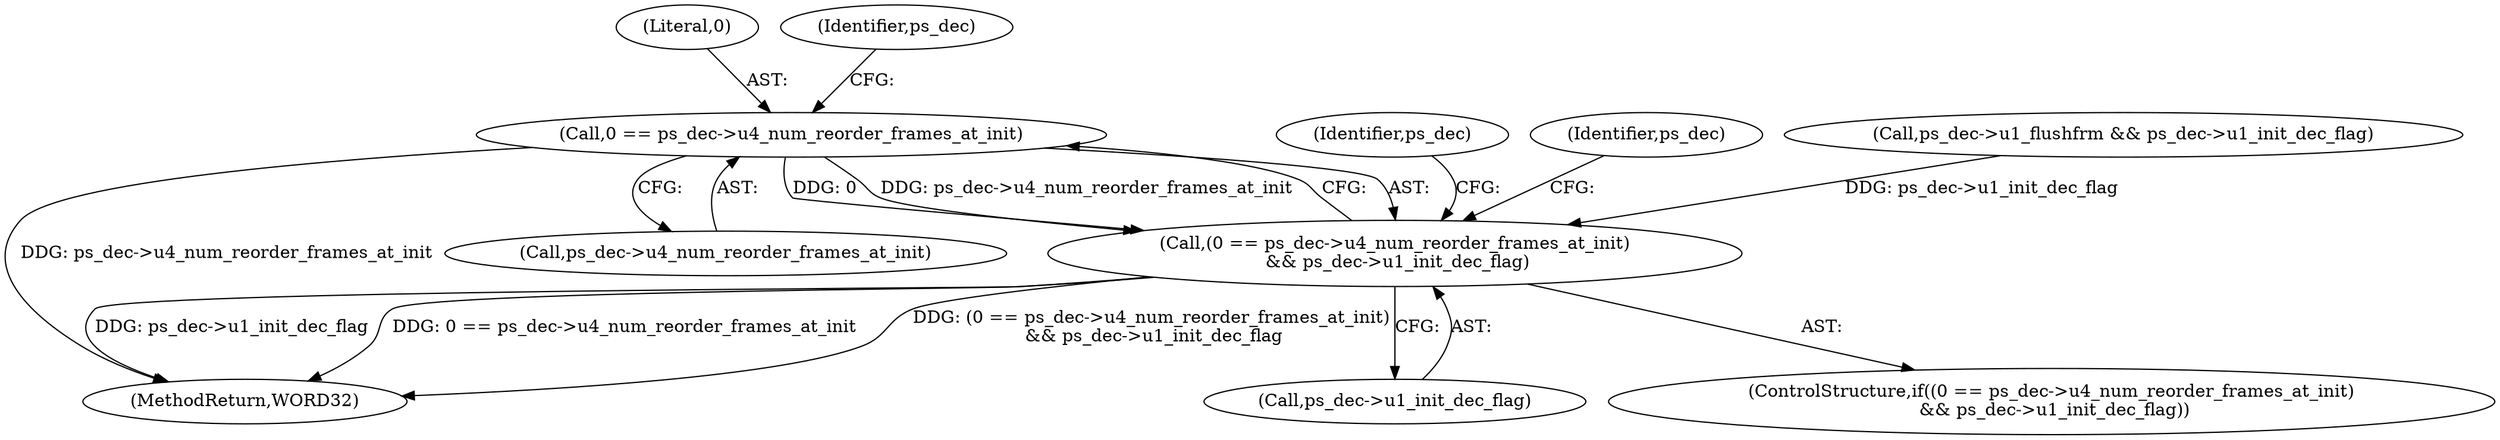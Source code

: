 digraph "0_Android_494561291a503840f385fbcd11d9bc5f4dc502b8@pointer" {
"1002009" [label="(Call,0 == ps_dec->u4_num_reorder_frames_at_init)"];
"1002008" [label="(Call,(0 == ps_dec->u4_num_reorder_frames_at_init)\n && ps_dec->u1_init_dec_flag)"];
"1002009" [label="(Call,0 == ps_dec->u4_num_reorder_frames_at_init)"];
"1002014" [label="(Call,ps_dec->u1_init_dec_flag)"];
"1002010" [label="(Literal,0)"];
"1002047" [label="(Identifier,ps_dec)"];
"1002226" [label="(MethodReturn,WORD32)"];
"1002015" [label="(Identifier,ps_dec)"];
"1002011" [label="(Call,ps_dec->u4_num_reorder_frames_at_init)"];
"1002007" [label="(ControlStructure,if((0 == ps_dec->u4_num_reorder_frames_at_init)\n && ps_dec->u1_init_dec_flag))"];
"1002019" [label="(Identifier,ps_dec)"];
"1002008" [label="(Call,(0 == ps_dec->u4_num_reorder_frames_at_init)\n && ps_dec->u1_init_dec_flag)"];
"1000705" [label="(Call,ps_dec->u1_flushfrm && ps_dec->u1_init_dec_flag)"];
"1002009" -> "1002008"  [label="AST: "];
"1002009" -> "1002011"  [label="CFG: "];
"1002010" -> "1002009"  [label="AST: "];
"1002011" -> "1002009"  [label="AST: "];
"1002015" -> "1002009"  [label="CFG: "];
"1002008" -> "1002009"  [label="CFG: "];
"1002009" -> "1002226"  [label="DDG: ps_dec->u4_num_reorder_frames_at_init"];
"1002009" -> "1002008"  [label="DDG: 0"];
"1002009" -> "1002008"  [label="DDG: ps_dec->u4_num_reorder_frames_at_init"];
"1002008" -> "1002007"  [label="AST: "];
"1002008" -> "1002014"  [label="CFG: "];
"1002014" -> "1002008"  [label="AST: "];
"1002019" -> "1002008"  [label="CFG: "];
"1002047" -> "1002008"  [label="CFG: "];
"1002008" -> "1002226"  [label="DDG: (0 == ps_dec->u4_num_reorder_frames_at_init)\n && ps_dec->u1_init_dec_flag"];
"1002008" -> "1002226"  [label="DDG: ps_dec->u1_init_dec_flag"];
"1002008" -> "1002226"  [label="DDG: 0 == ps_dec->u4_num_reorder_frames_at_init"];
"1000705" -> "1002008"  [label="DDG: ps_dec->u1_init_dec_flag"];
}
